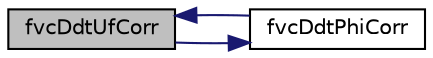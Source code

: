 digraph "fvcDdtUfCorr"
{
  bgcolor="transparent";
  edge [fontname="Helvetica",fontsize="10",labelfontname="Helvetica",labelfontsize="10"];
  node [fontname="Helvetica",fontsize="10",shape=record];
  rankdir="LR";
  Node1232 [label="fvcDdtUfCorr",height=0.2,width=0.4,color="black", fillcolor="grey75", style="filled", fontcolor="black"];
  Node1232 -> Node1233 [color="midnightblue",fontsize="10",style="solid",fontname="Helvetica"];
  Node1233 [label="fvcDdtPhiCorr",height=0.2,width=0.4,color="black",URL="$a23285.html#a147170d0f13db80e7a54496094b5f95b"];
  Node1233 -> Node1232 [color="midnightblue",fontsize="10",style="solid",fontname="Helvetica"];
}
